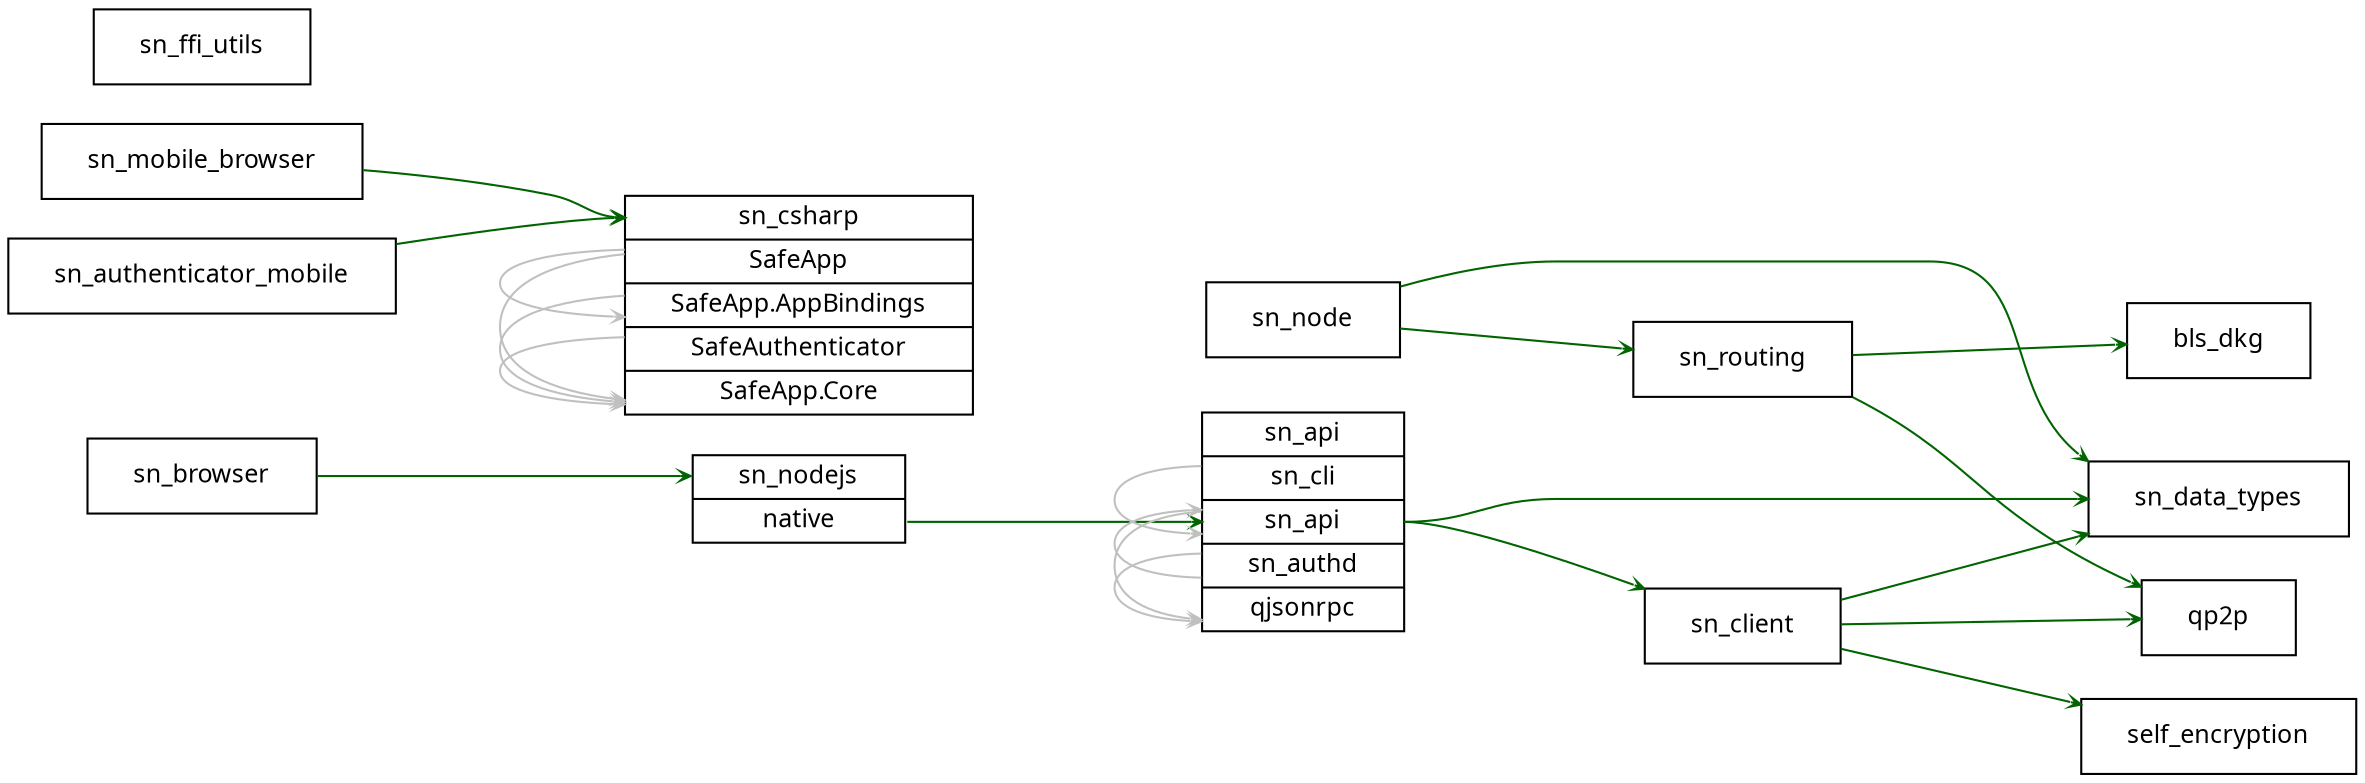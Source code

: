 digraph g {
  stylesheet = "./db.css"
  graph[
    rankdir = "LR"
    splines = "spline"
  ];
  node[
    fontsize = "12"
    margin = "0.3,0.06"
    fontname = "verdana"
    shape = "record"
  ];
  edge[
    minlen=3
    color="DarkGreen"
    arrowhead="vee"
    arrowsize=0.5
  ];

"sn_browser" [
  label = "<K_sn_browser> \N"
]

"bls_dkg" [
  label = "<K_bls_dkg> \N"
]

"sn_routing" [
  label = "<K_sn_routing> \N"
]

"qp2p" [
  label = "<K_qp2p> \N"
]

"sn_client" [
  label = "<K_sn_client> \N"
]

"sn_nodejs" [
  label = "<K_sn_nodejs> \N|<K_native> native"
]

"sn_data_types" [
  label = "<K_sn_data_types> \N"
]

"sn_mobile_browser" [
  label = "<K_sn_mobile_browser> \N"
]

"sn_csharp" [
  label = "<K_sn_csharp> \N|<K_SafeApp> SafeApp|<K_SafeApp.AppBindings> SafeApp.AppBindings|<K_SafeAuthenticator> SafeAuthenticator|<K_SafeApp.Core> SafeApp.Core"
]

"sn_ffi_utils" [
  label = "<K_sn_ffi_utils> \N"
]

"sn_authenticator_mobile" [
  label = "<K_sn_authenticator_mobile> \N"
]

"sn_node" [
  label = "<K_sn_node> \N"
]

"sn_api" [
  label = "\N|<K_sn_cli> sn_cli|<K_sn_api> sn_api|<K_sn_authd> sn_authd|<K_qjsonrpc> qjsonrpc"
]

"self_encryption" [
  label = "<K_self_encryption> \N"
]

"sn_csharp":"K_SafeApp.AppBindings" -> "sn_csharp":"K_SafeApp.Core"	[color="grey"]
"sn_browser":"K_sn_browser" -> "sn_nodejs":"K_sn_nodejs"
"sn_api":"K_sn_authd" -> "sn_api":"K_qjsonrpc"	[color="grey"]
"sn_api":"K_sn_authd" -> "sn_api":"K_sn_api"	[color="grey"]
"sn_csharp":"K_SafeAuthenticator" -> "sn_csharp":"K_SafeApp.Core"	[color="grey"]
"sn_csharp":"K_SafeApp" -> "sn_csharp":"K_SafeApp.AppBindings"	[color="grey"]
"sn_csharp":"K_SafeApp" -> "sn_csharp":"K_SafeApp.Core"	[color="grey"]
"sn_routing":"K_sn_routing" -> "bls_dkg":"K_bls_dkg"
"sn_routing":"K_sn_routing" -> "qp2p":"K_qp2p"
"sn_client":"K_sn_client" -> "qp2p":"K_qp2p"
"sn_client":"K_sn_client" -> "self_encryption":"K_self_encryption"
"sn_client":"K_sn_client" -> "sn_data_types":"K_sn_data_types"
"sn_api":"K_sn_cli" -> "sn_api":"K_sn_api"	[color="grey"]
"sn_mobile_browser":"K_sn_mobile_browser" -> "sn_csharp":"K_sn_csharp"
"sn_nodejs":"K_native" -> "sn_api":"K_sn_api"
"sn_authenticator_mobile":"K_sn_authenticator_mobile" -> "sn_csharp":"K_sn_csharp"
"sn_api":"K_sn_api" -> "sn_api":"K_qjsonrpc"	[color="grey"]
"sn_api":"K_sn_api" -> "sn_client":"K_sn_client"
"sn_api":"K_sn_api" -> "sn_data_types":"K_sn_data_types"
"sn_node":"K_sn_node" -> "sn_data_types":"K_sn_data_types"
"sn_node":"K_sn_node" -> "sn_routing":"K_sn_routing"
}
